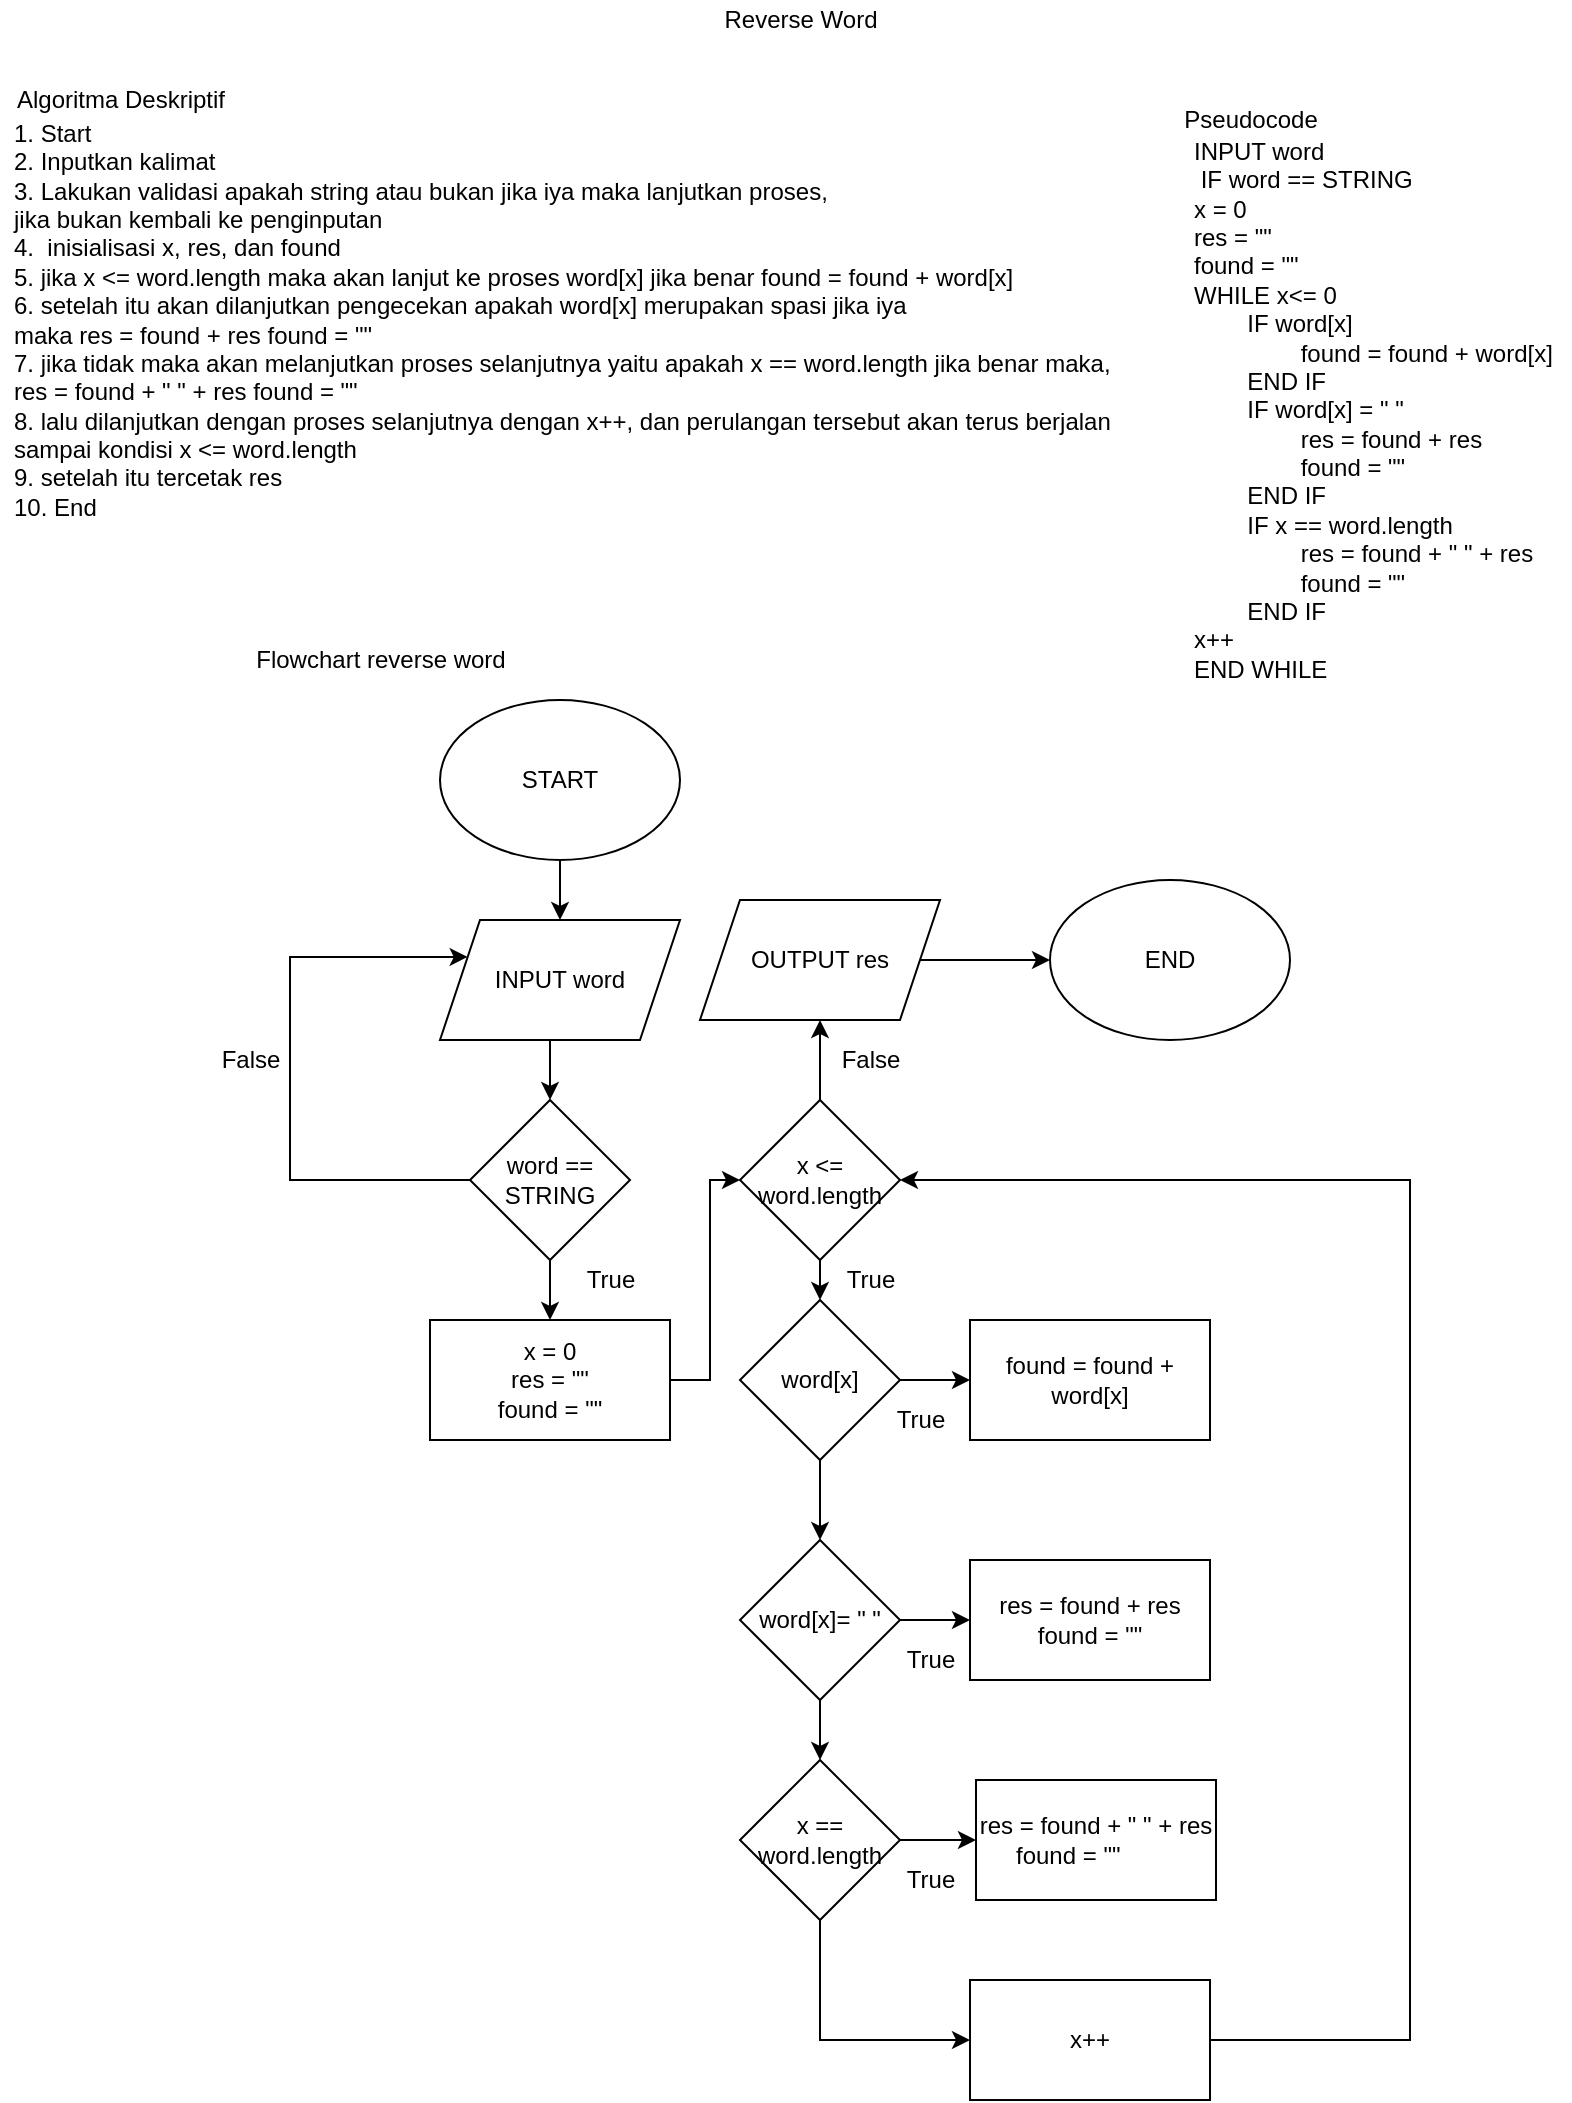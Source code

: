 <mxfile version="16.2.7" type="device"><diagram id="uOoRRZ0T5RucZKc0tzgx" name="Page-1"><mxGraphModel dx="868" dy="488" grid="1" gridSize="10" guides="1" tooltips="1" connect="1" arrows="1" fold="1" page="1" pageScale="1" pageWidth="850" pageHeight="1100" math="0" shadow="0"><root><mxCell id="0"/><mxCell id="1" parent="0"/><mxCell id="ndrVDsaMhNJdIHbknH0Q-1" value="Flowchart reverse word" style="text;html=1;align=center;verticalAlign=middle;resizable=0;points=[];autosize=1;strokeColor=none;fillColor=none;" parent="1" vertex="1"><mxGeometry x="135" y="340" width="140" height="20" as="geometry"/></mxCell><mxCell id="ndrVDsaMhNJdIHbknH0Q-57" style="edgeStyle=orthogonalEdgeStyle;rounded=0;orthogonalLoop=1;jettySize=auto;html=1;exitX=0.5;exitY=1;exitDx=0;exitDy=0;entryX=0.5;entryY=0;entryDx=0;entryDy=0;" parent="1" source="ndrVDsaMhNJdIHbknH0Q-45" target="ndrVDsaMhNJdIHbknH0Q-46" edge="1"><mxGeometry relative="1" as="geometry"/></mxCell><mxCell id="ndrVDsaMhNJdIHbknH0Q-45" value="START" style="ellipse;whiteSpace=wrap;html=1;" parent="1" vertex="1"><mxGeometry x="235" y="370" width="120" height="80" as="geometry"/></mxCell><mxCell id="ndrVDsaMhNJdIHbknH0Q-58" style="edgeStyle=orthogonalEdgeStyle;rounded=0;orthogonalLoop=1;jettySize=auto;html=1;exitX=0.5;exitY=1;exitDx=0;exitDy=0;entryX=0.5;entryY=0;entryDx=0;entryDy=0;" parent="1" source="ndrVDsaMhNJdIHbknH0Q-46" target="ndrVDsaMhNJdIHbknH0Q-47" edge="1"><mxGeometry relative="1" as="geometry"/></mxCell><mxCell id="ndrVDsaMhNJdIHbknH0Q-46" value="INPUT word" style="shape=parallelogram;perimeter=parallelogramPerimeter;whiteSpace=wrap;html=1;fixedSize=1;" parent="1" vertex="1"><mxGeometry x="235" y="480" width="120" height="60" as="geometry"/></mxCell><mxCell id="ndrVDsaMhNJdIHbknH0Q-59" style="edgeStyle=orthogonalEdgeStyle;rounded=0;orthogonalLoop=1;jettySize=auto;html=1;exitX=0.5;exitY=1;exitDx=0;exitDy=0;entryX=0.5;entryY=0;entryDx=0;entryDy=0;" parent="1" source="ndrVDsaMhNJdIHbknH0Q-47" target="ndrVDsaMhNJdIHbknH0Q-48" edge="1"><mxGeometry relative="1" as="geometry"/></mxCell><mxCell id="ndrVDsaMhNJdIHbknH0Q-76" style="edgeStyle=orthogonalEdgeStyle;rounded=0;orthogonalLoop=1;jettySize=auto;html=1;exitX=0;exitY=0.5;exitDx=0;exitDy=0;entryX=0;entryY=0.25;entryDx=0;entryDy=0;" parent="1" source="ndrVDsaMhNJdIHbknH0Q-47" target="ndrVDsaMhNJdIHbknH0Q-46" edge="1"><mxGeometry relative="1" as="geometry"><Array as="points"><mxPoint x="160" y="610"/><mxPoint x="160" y="498"/></Array></mxGeometry></mxCell><mxCell id="ndrVDsaMhNJdIHbknH0Q-47" value="word == STRING" style="rhombus;whiteSpace=wrap;html=1;" parent="1" vertex="1"><mxGeometry x="250" y="570" width="80" height="80" as="geometry"/></mxCell><mxCell id="ndrVDsaMhNJdIHbknH0Q-69" style="edgeStyle=orthogonalEdgeStyle;rounded=0;orthogonalLoop=1;jettySize=auto;html=1;exitX=1;exitY=0.5;exitDx=0;exitDy=0;entryX=0;entryY=0.5;entryDx=0;entryDy=0;" parent="1" source="ndrVDsaMhNJdIHbknH0Q-48" target="ndrVDsaMhNJdIHbknH0Q-68" edge="1"><mxGeometry relative="1" as="geometry"><Array as="points"><mxPoint x="370" y="710"/><mxPoint x="370" y="610"/></Array></mxGeometry></mxCell><mxCell id="ndrVDsaMhNJdIHbknH0Q-48" value="x = 0&lt;br&gt;res = &quot;&quot;&lt;br&gt;found = &quot;&quot;" style="rounded=0;whiteSpace=wrap;html=1;" parent="1" vertex="1"><mxGeometry x="230" y="680" width="120" height="60" as="geometry"/></mxCell><mxCell id="ndrVDsaMhNJdIHbknH0Q-61" style="edgeStyle=orthogonalEdgeStyle;rounded=0;orthogonalLoop=1;jettySize=auto;html=1;exitX=0.5;exitY=1;exitDx=0;exitDy=0;entryX=0.5;entryY=0;entryDx=0;entryDy=0;" parent="1" source="ndrVDsaMhNJdIHbknH0Q-51" target="ndrVDsaMhNJdIHbknH0Q-52" edge="1"><mxGeometry relative="1" as="geometry"/></mxCell><mxCell id="ndrVDsaMhNJdIHbknH0Q-71" style="edgeStyle=orthogonalEdgeStyle;rounded=0;orthogonalLoop=1;jettySize=auto;html=1;exitX=1;exitY=0.5;exitDx=0;exitDy=0;entryX=0;entryY=0.5;entryDx=0;entryDy=0;" parent="1" source="ndrVDsaMhNJdIHbknH0Q-51" target="ndrVDsaMhNJdIHbknH0Q-70" edge="1"><mxGeometry relative="1" as="geometry"/></mxCell><mxCell id="ndrVDsaMhNJdIHbknH0Q-51" value="word[x]" style="rhombus;whiteSpace=wrap;html=1;" parent="1" vertex="1"><mxGeometry x="385" y="670" width="80" height="80" as="geometry"/></mxCell><mxCell id="ndrVDsaMhNJdIHbknH0Q-62" style="edgeStyle=orthogonalEdgeStyle;rounded=0;orthogonalLoop=1;jettySize=auto;html=1;exitX=0.5;exitY=1;exitDx=0;exitDy=0;entryX=0.5;entryY=0;entryDx=0;entryDy=0;" parent="1" source="ndrVDsaMhNJdIHbknH0Q-52" target="ndrVDsaMhNJdIHbknH0Q-53" edge="1"><mxGeometry relative="1" as="geometry"/></mxCell><mxCell id="ndrVDsaMhNJdIHbknH0Q-77" style="edgeStyle=orthogonalEdgeStyle;rounded=0;orthogonalLoop=1;jettySize=auto;html=1;exitX=1;exitY=0.5;exitDx=0;exitDy=0;entryX=0;entryY=0.5;entryDx=0;entryDy=0;" parent="1" source="ndrVDsaMhNJdIHbknH0Q-52" target="ndrVDsaMhNJdIHbknH0Q-67" edge="1"><mxGeometry relative="1" as="geometry"/></mxCell><mxCell id="ndrVDsaMhNJdIHbknH0Q-52" value="word[x]= &quot; &quot;" style="rhombus;whiteSpace=wrap;html=1;" parent="1" vertex="1"><mxGeometry x="385" y="790" width="80" height="80" as="geometry"/></mxCell><mxCell id="ndrVDsaMhNJdIHbknH0Q-63" style="edgeStyle=orthogonalEdgeStyle;rounded=0;orthogonalLoop=1;jettySize=auto;html=1;exitX=0.5;exitY=1;exitDx=0;exitDy=0;entryX=0;entryY=0.5;entryDx=0;entryDy=0;" parent="1" source="ndrVDsaMhNJdIHbknH0Q-53" target="ndrVDsaMhNJdIHbknH0Q-55" edge="1"><mxGeometry relative="1" as="geometry"><mxPoint x="425" y="1000" as="targetPoint"/></mxGeometry></mxCell><mxCell id="ndrVDsaMhNJdIHbknH0Q-79" style="edgeStyle=orthogonalEdgeStyle;rounded=0;orthogonalLoop=1;jettySize=auto;html=1;exitX=1;exitY=0.5;exitDx=0;exitDy=0;entryX=0;entryY=0.5;entryDx=0;entryDy=0;" parent="1" source="ndrVDsaMhNJdIHbknH0Q-53" target="ndrVDsaMhNJdIHbknH0Q-66" edge="1"><mxGeometry relative="1" as="geometry"/></mxCell><mxCell id="ndrVDsaMhNJdIHbknH0Q-53" value="x == word.length" style="rhombus;whiteSpace=wrap;html=1;" parent="1" vertex="1"><mxGeometry x="385" y="900" width="80" height="80" as="geometry"/></mxCell><mxCell id="ndrVDsaMhNJdIHbknH0Q-65" style="edgeStyle=orthogonalEdgeStyle;rounded=0;orthogonalLoop=1;jettySize=auto;html=1;exitX=1;exitY=0.5;exitDx=0;exitDy=0;entryX=1;entryY=0.5;entryDx=0;entryDy=0;" parent="1" source="ndrVDsaMhNJdIHbknH0Q-55" target="ndrVDsaMhNJdIHbknH0Q-68" edge="1"><mxGeometry relative="1" as="geometry"><Array as="points"><mxPoint x="720" y="1040"/><mxPoint x="720" y="610"/></Array></mxGeometry></mxCell><mxCell id="ndrVDsaMhNJdIHbknH0Q-55" value="x++" style="rounded=0;whiteSpace=wrap;html=1;" parent="1" vertex="1"><mxGeometry x="500" y="1010" width="120" height="60" as="geometry"/></mxCell><mxCell id="ndrVDsaMhNJdIHbknH0Q-56" value="END" style="ellipse;whiteSpace=wrap;html=1;" parent="1" vertex="1"><mxGeometry x="540" y="460" width="120" height="80" as="geometry"/></mxCell><mxCell id="ndrVDsaMhNJdIHbknH0Q-66" value="res = found + &quot; &quot; + res found = &quot;&quot;&lt;span style=&quot;white-space: pre&quot;&gt;&#9;&lt;/span&gt;" style="rounded=0;whiteSpace=wrap;html=1;" parent="1" vertex="1"><mxGeometry x="503" y="910" width="120" height="60" as="geometry"/></mxCell><mxCell id="ndrVDsaMhNJdIHbknH0Q-67" value="res = found + res found = &quot;&quot;" style="rounded=0;whiteSpace=wrap;html=1;" parent="1" vertex="1"><mxGeometry x="500" y="800" width="120" height="60" as="geometry"/></mxCell><mxCell id="ndrVDsaMhNJdIHbknH0Q-72" style="edgeStyle=orthogonalEdgeStyle;rounded=0;orthogonalLoop=1;jettySize=auto;html=1;exitX=0.5;exitY=1;exitDx=0;exitDy=0;entryX=0.5;entryY=0;entryDx=0;entryDy=0;" parent="1" source="ndrVDsaMhNJdIHbknH0Q-68" target="ndrVDsaMhNJdIHbknH0Q-51" edge="1"><mxGeometry relative="1" as="geometry"/></mxCell><mxCell id="CygO3Jy2xVH7y8biOJJb-2" value="" style="edgeStyle=orthogonalEdgeStyle;rounded=0;orthogonalLoop=1;jettySize=auto;html=1;" parent="1" source="ndrVDsaMhNJdIHbknH0Q-68" target="CygO3Jy2xVH7y8biOJJb-1" edge="1"><mxGeometry relative="1" as="geometry"/></mxCell><mxCell id="ndrVDsaMhNJdIHbknH0Q-68" value="x &amp;lt;= word.length" style="rhombus;whiteSpace=wrap;html=1;" parent="1" vertex="1"><mxGeometry x="385" y="570" width="80" height="80" as="geometry"/></mxCell><mxCell id="ndrVDsaMhNJdIHbknH0Q-70" value="found = found + word[x]" style="rounded=0;whiteSpace=wrap;html=1;" parent="1" vertex="1"><mxGeometry x="500" y="680" width="120" height="60" as="geometry"/></mxCell><mxCell id="ndrVDsaMhNJdIHbknH0Q-80" value="True" style="text;html=1;align=center;verticalAlign=middle;resizable=0;points=[];autosize=1;strokeColor=none;fillColor=none;" parent="1" vertex="1"><mxGeometry x="460" y="840" width="40" height="20" as="geometry"/></mxCell><mxCell id="ndrVDsaMhNJdIHbknH0Q-81" value="True" style="text;html=1;align=center;verticalAlign=middle;resizable=0;points=[];autosize=1;strokeColor=none;fillColor=none;" parent="1" vertex="1"><mxGeometry x="455" y="720" width="40" height="20" as="geometry"/></mxCell><mxCell id="ndrVDsaMhNJdIHbknH0Q-82" value="True" style="text;html=1;align=center;verticalAlign=middle;resizable=0;points=[];autosize=1;strokeColor=none;fillColor=none;" parent="1" vertex="1"><mxGeometry x="430" y="650" width="40" height="20" as="geometry"/></mxCell><mxCell id="ndrVDsaMhNJdIHbknH0Q-83" value="True" style="text;html=1;align=center;verticalAlign=middle;resizable=0;points=[];autosize=1;strokeColor=none;fillColor=none;" parent="1" vertex="1"><mxGeometry x="460" y="950" width="40" height="20" as="geometry"/></mxCell><mxCell id="ndrVDsaMhNJdIHbknH0Q-84" value="False" style="text;html=1;align=center;verticalAlign=middle;resizable=0;points=[];autosize=1;strokeColor=none;fillColor=none;" parent="1" vertex="1"><mxGeometry x="430" y="540" width="40" height="20" as="geometry"/></mxCell><mxCell id="ndrVDsaMhNJdIHbknH0Q-86" value="True" style="text;html=1;align=center;verticalAlign=middle;resizable=0;points=[];autosize=1;strokeColor=none;fillColor=none;" parent="1" vertex="1"><mxGeometry x="300" y="650" width="40" height="20" as="geometry"/></mxCell><mxCell id="ndrVDsaMhNJdIHbknH0Q-87" value="False" style="text;html=1;align=center;verticalAlign=middle;resizable=0;points=[];autosize=1;strokeColor=none;fillColor=none;" parent="1" vertex="1"><mxGeometry x="120" y="540" width="40" height="20" as="geometry"/></mxCell><mxCell id="CygO3Jy2xVH7y8biOJJb-3" style="edgeStyle=orthogonalEdgeStyle;rounded=0;orthogonalLoop=1;jettySize=auto;html=1;exitX=1;exitY=0.5;exitDx=0;exitDy=0;entryX=0;entryY=0.5;entryDx=0;entryDy=0;" parent="1" source="CygO3Jy2xVH7y8biOJJb-1" target="ndrVDsaMhNJdIHbknH0Q-56" edge="1"><mxGeometry relative="1" as="geometry"/></mxCell><mxCell id="CygO3Jy2xVH7y8biOJJb-1" value="OUTPUT res" style="shape=parallelogram;perimeter=parallelogramPerimeter;whiteSpace=wrap;html=1;fixedSize=1;" parent="1" vertex="1"><mxGeometry x="365" y="470" width="120" height="60" as="geometry"/></mxCell><mxCell id="ZQX1ENnuBV2p821NMHTx-1" value="Algoritma Deskriptif" style="text;html=1;align=center;verticalAlign=middle;resizable=0;points=[];autosize=1;strokeColor=none;fillColor=none;" vertex="1" parent="1"><mxGeometry x="15" y="60" width="120" height="20" as="geometry"/></mxCell><mxCell id="ZQX1ENnuBV2p821NMHTx-2" value="Reverse Word" style="text;html=1;align=center;verticalAlign=middle;resizable=0;points=[];autosize=1;strokeColor=none;fillColor=none;" vertex="1" parent="1"><mxGeometry x="370" y="20" width="90" height="20" as="geometry"/></mxCell><mxCell id="ZQX1ENnuBV2p821NMHTx-3" value="1. Start&lt;br&gt;2. Inputkan kalimat&lt;br&gt;3. Lakukan validasi apakah string atau bukan jika iya maka lanjutkan proses,&lt;br&gt;jika bukan kembali ke penginputan&lt;br&gt;4.&amp;nbsp; inisialisasi x, res, dan found&lt;br&gt;5. jika x &amp;lt;= word.length maka akan lanjut ke proses word[x] jika benar found = found + word[x]&lt;br&gt;6. setelah itu akan dilanjutkan pengecekan apakah word[x] merupakan spasi jika iya&lt;br&gt;maka res = found + res found = &quot;&quot;&lt;br&gt;7. jika tidak maka akan melanjutkan proses selanjutnya yaitu apakah x == word.length jika benar maka,&lt;br&gt;res = found + &quot; &quot; + res found = &quot;&quot;&lt;br&gt;8. lalu dilanjutkan dengan proses selanjutnya dengan x++, dan perulangan tersebut akan terus berjalan&lt;br&gt;sampai kondisi x &amp;lt;= word.length&lt;br&gt;9. setelah itu tercetak res&lt;br&gt;10. End" style="text;html=1;align=left;verticalAlign=middle;resizable=0;points=[];autosize=1;strokeColor=none;fillColor=none;" vertex="1" parent="1"><mxGeometry x="20" y="80" width="560" height="200" as="geometry"/></mxCell><mxCell id="ZQX1ENnuBV2p821NMHTx-4" value="Pseudocode" style="text;html=1;align=center;verticalAlign=middle;resizable=0;points=[];autosize=1;strokeColor=none;fillColor=none;" vertex="1" parent="1"><mxGeometry x="600" y="70" width="80" height="20" as="geometry"/></mxCell><mxCell id="ZQX1ENnuBV2p821NMHTx-5" value="INPUT word&lt;br&gt;&amp;nbsp;IF word == STRING&lt;br&gt;x = 0&lt;br&gt;res = &quot;&quot;&lt;br&gt;found = &quot;&quot;&lt;br&gt;WHILE x&amp;lt;= 0&lt;br&gt;&lt;span style=&quot;white-space: pre&quot;&gt;&#9;&lt;/span&gt;IF word[x]&lt;br&gt;&lt;span style=&quot;white-space: pre&quot;&gt;&#9;&lt;/span&gt;&lt;span style=&quot;white-space: pre&quot;&gt;&#9;&lt;/span&gt;found = found + word[x]&lt;br&gt;&lt;span style=&quot;white-space: pre&quot;&gt;&#9;&lt;/span&gt;END IF&lt;br&gt;&lt;span style=&quot;white-space: pre&quot;&gt;&#9;&lt;/span&gt;IF word[x] = &quot; &quot;&lt;br&gt;&lt;span style=&quot;white-space: pre&quot;&gt;&#9;&lt;/span&gt;&lt;span style=&quot;white-space: pre&quot;&gt;&#9;&lt;/span&gt;res = found + res&lt;br&gt;&lt;span style=&quot;white-space: pre&quot;&gt;&#9;&lt;/span&gt;&lt;span style=&quot;white-space: pre&quot;&gt;&#9;&lt;/span&gt;found = &quot;&quot;&lt;br&gt;&lt;span style=&quot;white-space: pre&quot;&gt;&#9;&lt;/span&gt;END IF&lt;br&gt;&lt;span style=&quot;white-space: pre&quot;&gt;&#9;&lt;/span&gt;IF x == word.length&lt;br&gt;&lt;span style=&quot;white-space: pre&quot;&gt;&#9;&lt;/span&gt;&lt;span style=&quot;white-space: pre&quot;&gt;&#9;&lt;/span&gt;res = found + &quot; &quot; + res&lt;br&gt;&lt;span style=&quot;white-space: pre&quot;&gt;&#9;&lt;/span&gt;&lt;span style=&quot;white-space: pre&quot;&gt;&#9;&lt;/span&gt;found = &quot;&quot;&lt;br&gt;&lt;span style=&quot;white-space: pre&quot;&gt;&#9;&lt;/span&gt;END IF&lt;br&gt;x++&lt;br&gt;END WHILE" style="text;html=1;align=left;verticalAlign=middle;resizable=0;points=[];autosize=1;strokeColor=none;fillColor=none;" vertex="1" parent="1"><mxGeometry x="610" y="90" width="190" height="270" as="geometry"/></mxCell></root></mxGraphModel></diagram></mxfile>